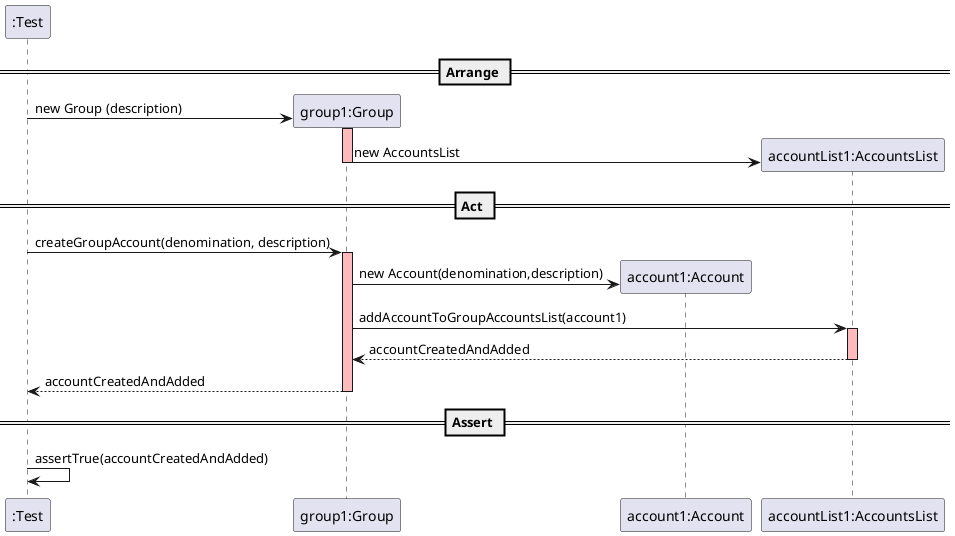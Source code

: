 ---------+@startuml

create ":Test"

== Arrange ==

create "group1:Group"
":Test" -> "group1:Group" : new Group (description)
activate "group1:Group" #FFBBBB

create "account1:Account"
create "accountList1:AccountsList"
"group1:Group" -> "accountList1:AccountsList" : new AccountsList
deactivate "group1:Group" #FFBBBB

== Act ==

":Test" -> "group1:Group" : createGroupAccount(denomination, description)
activate "group1:Group" #FFBBBB

create "account1:Account"
"group1:Group" -> "account1:Account" : new Account(denomination,description)

"group1:Group" -> "accountList1:AccountsList" : addAccountToGroupAccountsList(account1)
activate "accountList1:AccountsList" #FFBBBB

"accountList1:AccountsList" --> "group1:Group" : accountCreatedAndAdded
deactivate "accountList1:AccountsList" #FFBBBB

"group1:Group" --> ":Test" : accountCreatedAndAdded
deactivate "group1:Group" #FFBBBB

== Assert ==

":Test" -> ":Test" : assertTrue(accountCreatedAndAdded)

@enduml